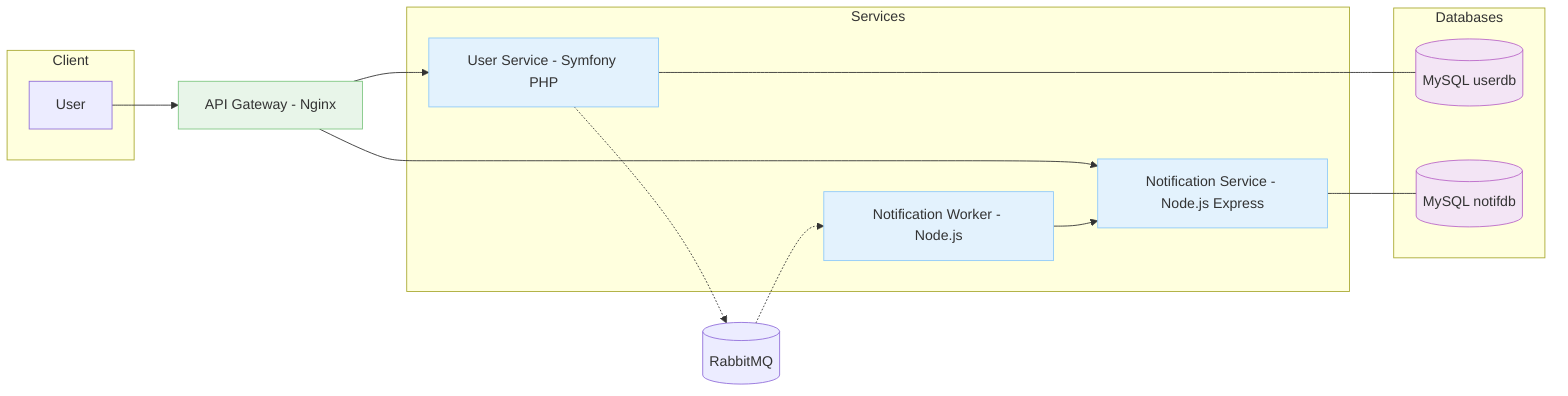 %% High-level architecture diagram
graph LR
  subgraph Client
    U[User]
  end

  GW[API Gateway - Nginx]

  subgraph Services
    US[User Service - Symfony PHP]
    NS[Notification Service - Node.js Express]
    NW[Notification Worker - Node.js]
  end

  subgraph Databases
    UDB[(MySQL userdb)]
    NDB[(MySQL notifdb)]
  end

  MQ[(RabbitMQ)]

  %% Edges
  U --> GW
  %% Gateway routing to services
  GW --> US
  GW --> NS

  %% Service DB ownership
  US --- UDB
  NS --- NDB

  %% Async messaging
  US -.-> MQ
  MQ -.-> NW
  NW --> NS

  %% Notes
  classDef svc fill:#e3f2fd,stroke:#90caf9,stroke-width:1px;
  classDef db fill:#f3e5f5,stroke:#ba68c8,stroke-width:1px;
  classDef gw fill:#e8f5e9,stroke:#81c784,stroke-width:1px;

  class US,NS,NW svc;
  class UDB,NDB db;
  class GW gw;